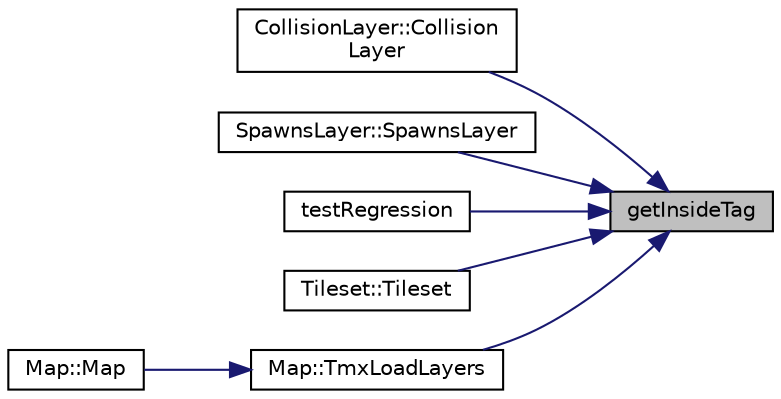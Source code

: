 digraph "getInsideTag"
{
 // LATEX_PDF_SIZE
  bgcolor="transparent";
  edge [fontname="Helvetica",fontsize="10",labelfontname="Helvetica",labelfontsize="10"];
  node [fontname="Helvetica",fontsize="10",shape=record];
  rankdir="RL";
  Node1 [label="getInsideTag",height=0.2,width=0.4,color="black", fillcolor="grey75", style="filled", fontcolor="black",tooltip=" "];
  Node1 -> Node2 [dir="back",color="midnightblue",fontsize="10",style="solid",fontname="Helvetica"];
  Node2 [label="CollisionLayer::Collision\lLayer",height=0.2,width=0.4,color="black",URL="$classCollisionLayer.html#ad7562ed58ac10b8720614008b557a1c1",tooltip="Constructeur par balise."];
  Node1 -> Node3 [dir="back",color="midnightblue",fontsize="10",style="solid",fontname="Helvetica"];
  Node3 [label="SpawnsLayer::SpawnsLayer",height=0.2,width=0.4,color="black",URL="$classSpawnsLayer.html#afb32cd60ca05e87e9b55a503529c484e",tooltip="Constructeur avec la balise des spawns du joueur et celle des ennemis."];
  Node1 -> Node4 [dir="back",color="midnightblue",fontsize="10",style="solid",fontname="Helvetica"];
  Node4 [label="testRegression",height=0.2,width=0.4,color="black",URL="$tmxParsing_8cpp.html#a317f87c9a3888b89d04c33aa204600c2",tooltip=" "];
  Node1 -> Node5 [dir="back",color="midnightblue",fontsize="10",style="solid",fontname="Helvetica"];
  Node5 [label="Tileset::Tileset",height=0.2,width=0.4,color="black",URL="$classTileset.html#af8a961b7dea8aa1172a6b1caa8b94e54",tooltip="Constructeur par copie."];
  Node1 -> Node6 [dir="back",color="midnightblue",fontsize="10",style="solid",fontname="Helvetica"];
  Node6 [label="Map::TmxLoadLayers",height=0.2,width=0.4,color="black",URL="$classMap.html#ab57f33273034a118bb9434befbeb4263",tooltip="Charge les données d'un fichier .tmx."];
  Node6 -> Node7 [dir="back",color="midnightblue",fontsize="10",style="solid",fontname="Helvetica"];
  Node7 [label="Map::Map",height=0.2,width=0.4,color="black",URL="$classMap.html#aabdba839fca85548ccc15926cdb5f68a",tooltip="Constructeur prennant en parametre un fichier .tmx et un .tsx."];
}
